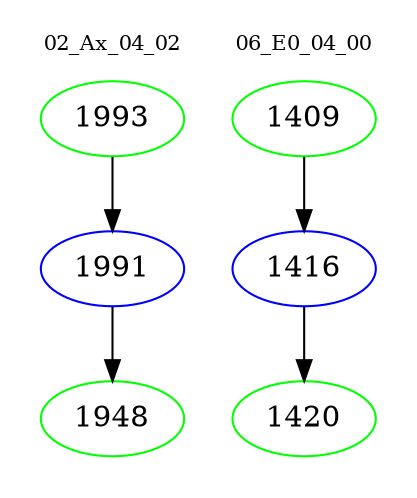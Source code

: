 digraph{
subgraph cluster_0 {
color = white
label = "02_Ax_04_02";
fontsize=10;
T0_1993 [label="1993", color="green"]
T0_1993 -> T0_1991 [color="black"]
T0_1991 [label="1991", color="blue"]
T0_1991 -> T0_1948 [color="black"]
T0_1948 [label="1948", color="green"]
}
subgraph cluster_1 {
color = white
label = "06_E0_04_00";
fontsize=10;
T1_1409 [label="1409", color="green"]
T1_1409 -> T1_1416 [color="black"]
T1_1416 [label="1416", color="blue"]
T1_1416 -> T1_1420 [color="black"]
T1_1420 [label="1420", color="green"]
}
}
